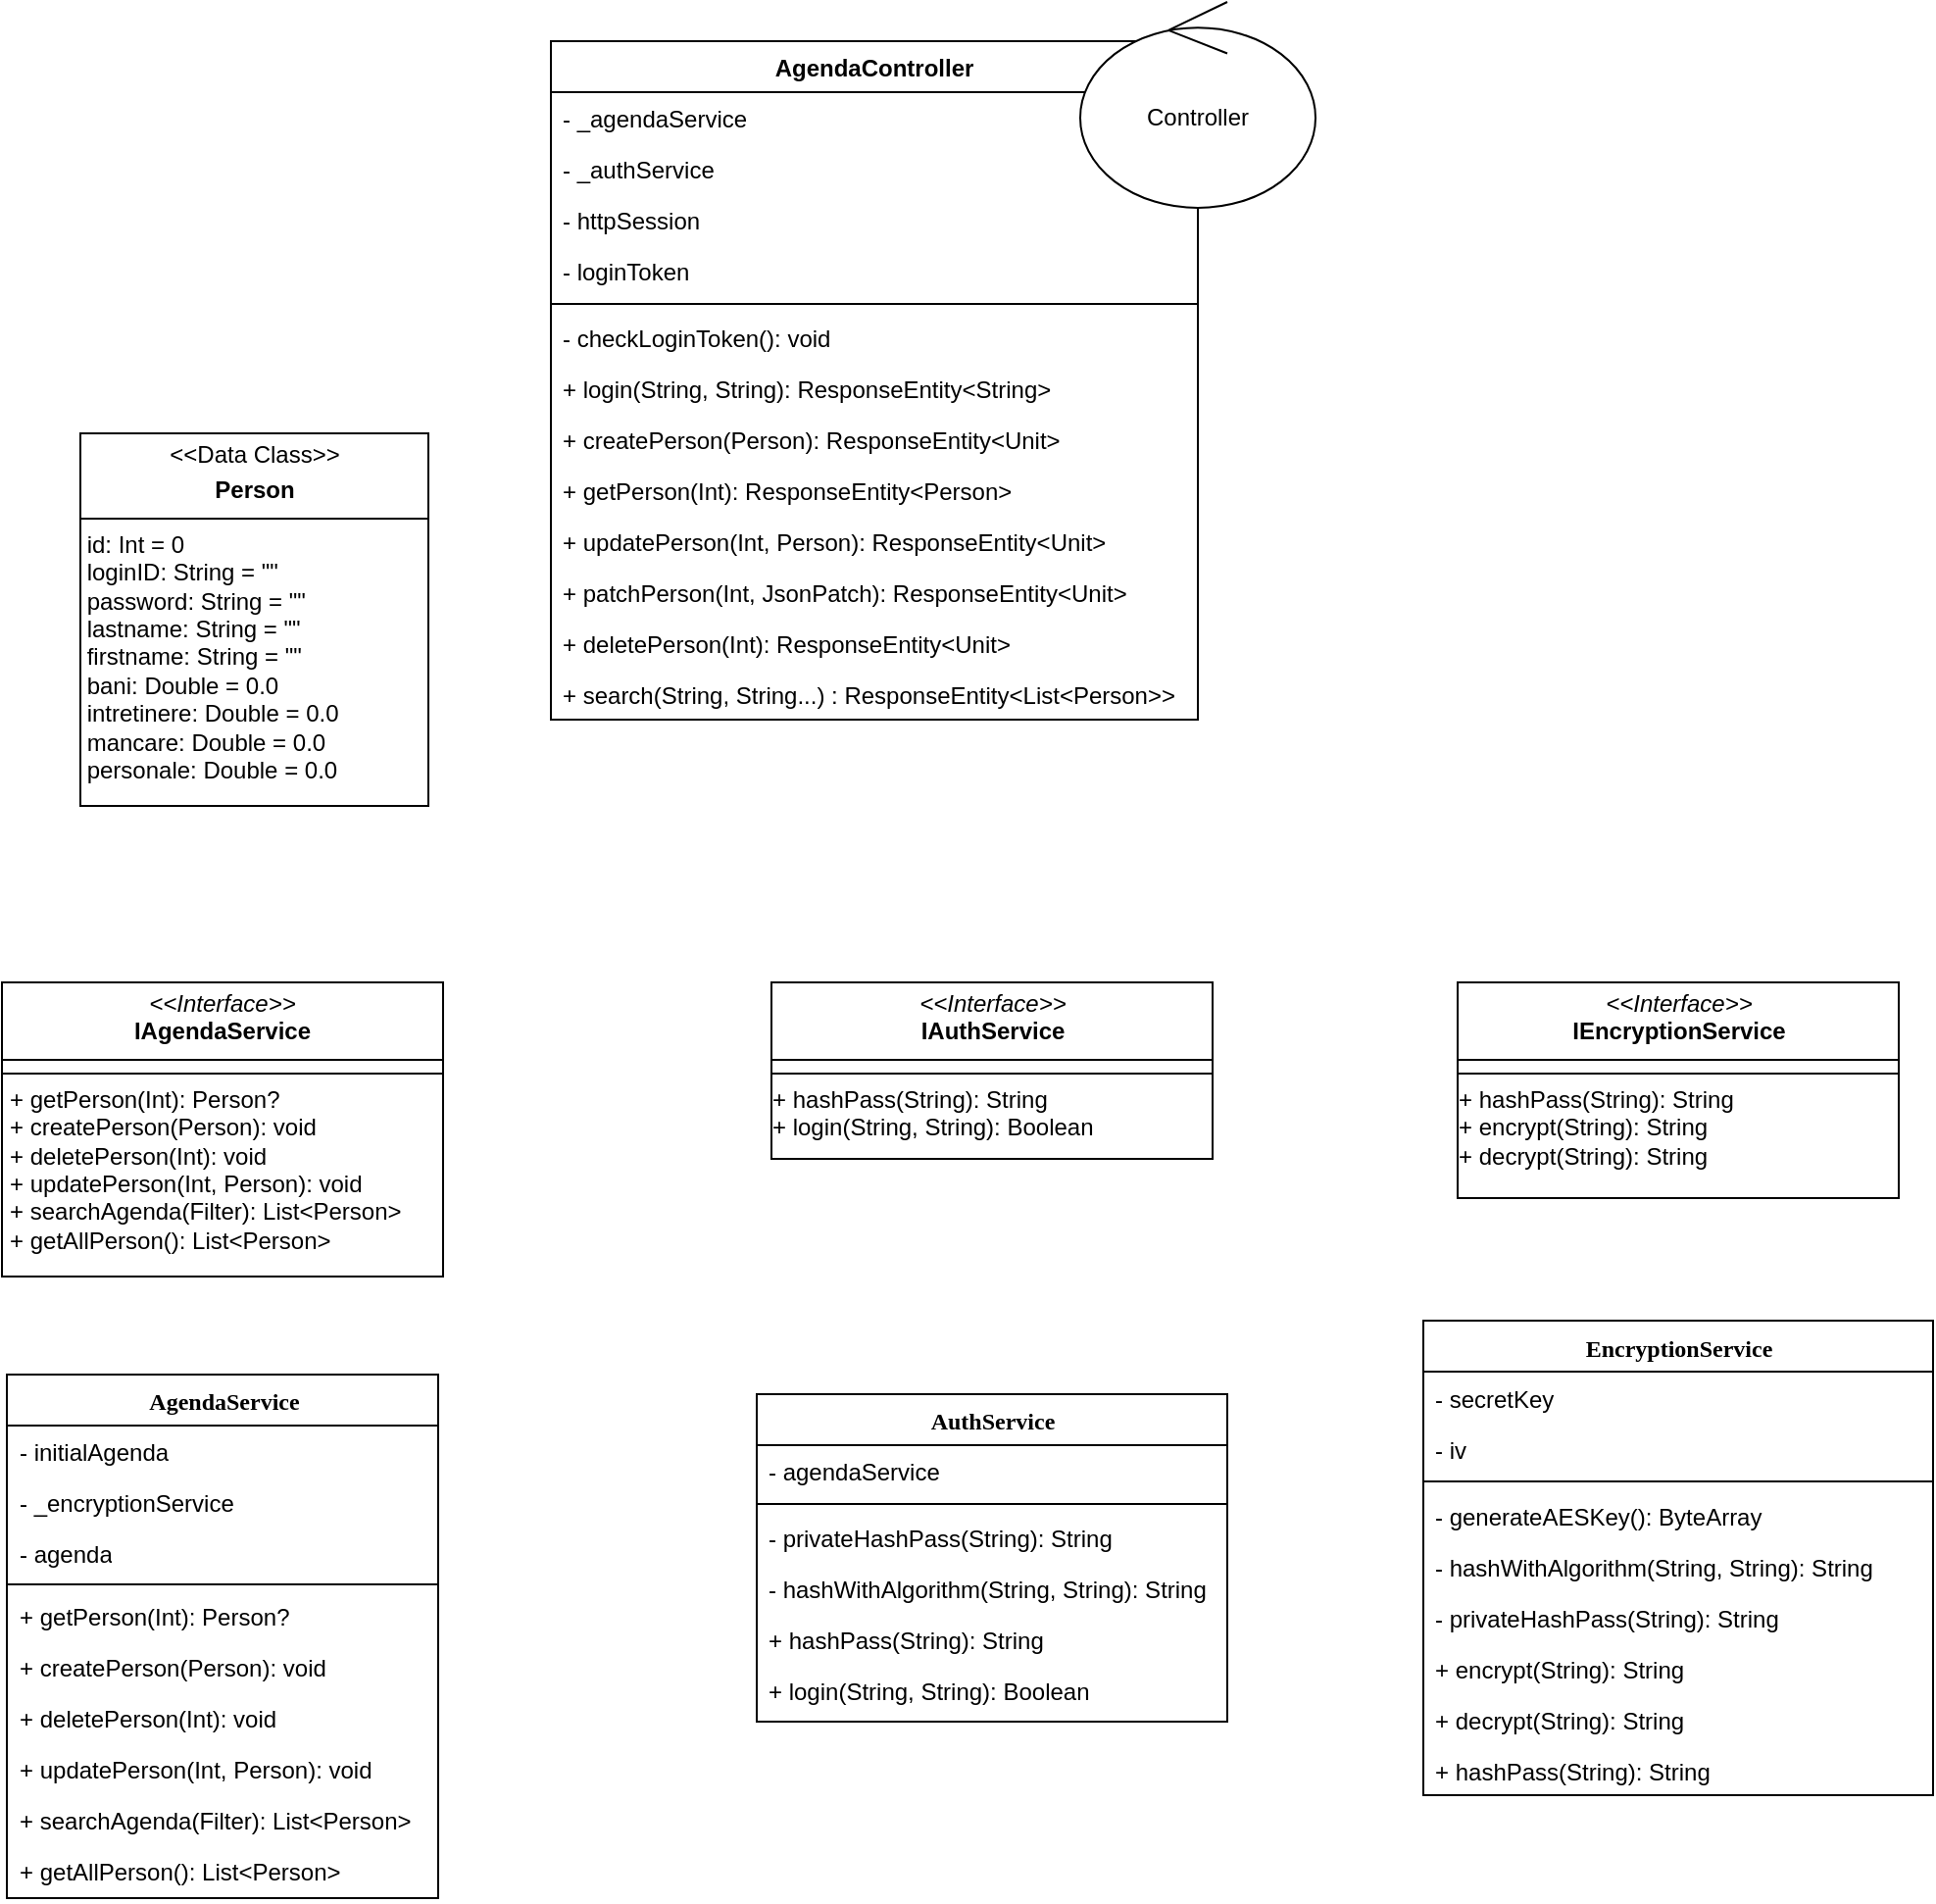 <mxfile version="24.0.7" type="device">
  <diagram name="Page-1" id="9f46799a-70d6-7492-0946-bef42562c5a5">
    <mxGraphModel dx="2049" dy="1851" grid="1" gridSize="10" guides="1" tooltips="1" connect="1" arrows="1" fold="1" page="1" pageScale="1" pageWidth="1100" pageHeight="850" background="none" math="0" shadow="0">
      <root>
        <mxCell id="0" />
        <mxCell id="1" parent="0" />
        <mxCell id="78961159f06e98e8-17" value="AgendaService" style="swimlane;html=1;fontStyle=1;align=center;verticalAlign=top;childLayout=stackLayout;horizontal=1;startSize=26;horizontalStack=0;resizeParent=1;resizeLast=0;collapsible=1;marginBottom=0;swimlaneFillColor=#ffffff;rounded=0;shadow=0;comic=0;labelBackgroundColor=none;strokeWidth=1;fillColor=none;fontFamily=Verdana;fontSize=12" parent="1" vertex="1">
          <mxGeometry x="22.5" y="560" width="220" height="267" as="geometry" />
        </mxCell>
        <mxCell id="78961159f06e98e8-21" value="- initialAgenda" style="text;html=1;strokeColor=none;fillColor=none;align=left;verticalAlign=top;spacingLeft=4;spacingRight=4;whiteSpace=wrap;overflow=hidden;rotatable=0;points=[[0,0.5],[1,0.5]];portConstraint=eastwest;" parent="78961159f06e98e8-17" vertex="1">
          <mxGeometry y="26" width="220" height="26" as="geometry" />
        </mxCell>
        <mxCell id="78961159f06e98e8-23" value="- _encryptionService" style="text;html=1;strokeColor=none;fillColor=none;align=left;verticalAlign=top;spacingLeft=4;spacingRight=4;whiteSpace=wrap;overflow=hidden;rotatable=0;points=[[0,0.5],[1,0.5]];portConstraint=eastwest;" parent="78961159f06e98e8-17" vertex="1">
          <mxGeometry y="52" width="220" height="26" as="geometry" />
        </mxCell>
        <mxCell id="xQuGIM2xea6-HzUAG3uX-1" value="- agenda" style="text;html=1;strokeColor=none;fillColor=none;align=left;verticalAlign=top;spacingLeft=4;spacingRight=4;whiteSpace=wrap;overflow=hidden;rotatable=0;points=[[0,0.5],[1,0.5]];portConstraint=eastwest;" vertex="1" parent="78961159f06e98e8-17">
          <mxGeometry y="78" width="220" height="26" as="geometry" />
        </mxCell>
        <mxCell id="78961159f06e98e8-19" value="" style="line;html=1;strokeWidth=1;fillColor=none;align=left;verticalAlign=middle;spacingTop=-1;spacingLeft=3;spacingRight=3;rotatable=0;labelPosition=right;points=[];portConstraint=eastwest;" parent="78961159f06e98e8-17" vertex="1">
          <mxGeometry y="104" width="220" height="6" as="geometry" />
        </mxCell>
        <mxCell id="78961159f06e98e8-20" value="+ getPerson(Int): Person?" style="text;html=1;strokeColor=none;fillColor=none;align=left;verticalAlign=top;spacingLeft=4;spacingRight=4;whiteSpace=wrap;overflow=hidden;rotatable=0;points=[[0,0.5],[1,0.5]];portConstraint=eastwest;" parent="78961159f06e98e8-17" vertex="1">
          <mxGeometry y="110" width="220" height="26" as="geometry" />
        </mxCell>
        <mxCell id="78961159f06e98e8-27" value="+ createPerson(Person): void" style="text;html=1;strokeColor=none;fillColor=none;align=left;verticalAlign=top;spacingLeft=4;spacingRight=4;whiteSpace=wrap;overflow=hidden;rotatable=0;points=[[0,0.5],[1,0.5]];portConstraint=eastwest;" parent="78961159f06e98e8-17" vertex="1">
          <mxGeometry y="136" width="220" height="26" as="geometry" />
        </mxCell>
        <mxCell id="xQuGIM2xea6-HzUAG3uX-2" value="+ deletePerson(Int): void" style="text;html=1;strokeColor=none;fillColor=none;align=left;verticalAlign=top;spacingLeft=4;spacingRight=4;whiteSpace=wrap;overflow=hidden;rotatable=0;points=[[0,0.5],[1,0.5]];portConstraint=eastwest;" vertex="1" parent="78961159f06e98e8-17">
          <mxGeometry y="162" width="220" height="26" as="geometry" />
        </mxCell>
        <mxCell id="xQuGIM2xea6-HzUAG3uX-3" value="+ updatePerson(Int, Person): void" style="text;html=1;strokeColor=none;fillColor=none;align=left;verticalAlign=top;spacingLeft=4;spacingRight=4;whiteSpace=wrap;overflow=hidden;rotatable=0;points=[[0,0.5],[1,0.5]];portConstraint=eastwest;" vertex="1" parent="78961159f06e98e8-17">
          <mxGeometry y="188" width="220" height="26" as="geometry" />
        </mxCell>
        <mxCell id="xQuGIM2xea6-HzUAG3uX-4" value="+ searchAgenda(Filter): List&amp;lt;Person&amp;gt;" style="text;html=1;strokeColor=none;fillColor=none;align=left;verticalAlign=top;spacingLeft=4;spacingRight=4;whiteSpace=wrap;overflow=hidden;rotatable=0;points=[[0,0.5],[1,0.5]];portConstraint=eastwest;" vertex="1" parent="78961159f06e98e8-17">
          <mxGeometry y="214" width="220" height="26" as="geometry" />
        </mxCell>
        <mxCell id="xQuGIM2xea6-HzUAG3uX-5" value="+ getAllPerson(): List&amp;lt;Person&amp;gt;" style="text;html=1;strokeColor=none;fillColor=none;align=left;verticalAlign=top;spacingLeft=4;spacingRight=4;whiteSpace=wrap;overflow=hidden;rotatable=0;points=[[0,0.5],[1,0.5]];portConstraint=eastwest;" vertex="1" parent="78961159f06e98e8-17">
          <mxGeometry y="240" width="220" height="26" as="geometry" />
        </mxCell>
        <mxCell id="78961159f06e98e8-30" value="AuthService" style="swimlane;html=1;fontStyle=1;align=center;verticalAlign=top;childLayout=stackLayout;horizontal=1;startSize=26;horizontalStack=0;resizeParent=1;resizeLast=0;collapsible=1;marginBottom=0;swimlaneFillColor=#ffffff;rounded=0;shadow=0;comic=0;labelBackgroundColor=none;strokeWidth=1;fillColor=none;fontFamily=Verdana;fontSize=12" parent="1" vertex="1">
          <mxGeometry x="405" y="570" width="240" height="167" as="geometry" />
        </mxCell>
        <mxCell id="78961159f06e98e8-31" value="- agendaService" style="text;html=1;strokeColor=none;fillColor=none;align=left;verticalAlign=top;spacingLeft=4;spacingRight=4;whiteSpace=wrap;overflow=hidden;rotatable=0;points=[[0,0.5],[1,0.5]];portConstraint=eastwest;" parent="78961159f06e98e8-30" vertex="1">
          <mxGeometry y="26" width="240" height="26" as="geometry" />
        </mxCell>
        <mxCell id="78961159f06e98e8-38" value="" style="line;html=1;strokeWidth=1;fillColor=none;align=left;verticalAlign=middle;spacingTop=-1;spacingLeft=3;spacingRight=3;rotatable=0;labelPosition=right;points=[];portConstraint=eastwest;" parent="78961159f06e98e8-30" vertex="1">
          <mxGeometry y="52" width="240" height="8" as="geometry" />
        </mxCell>
        <mxCell id="78961159f06e98e8-39" value="- privateHashPass(String): String" style="text;html=1;strokeColor=none;fillColor=none;align=left;verticalAlign=top;spacingLeft=4;spacingRight=4;whiteSpace=wrap;overflow=hidden;rotatable=0;points=[[0,0.5],[1,0.5]];portConstraint=eastwest;" parent="78961159f06e98e8-30" vertex="1">
          <mxGeometry y="60" width="240" height="26" as="geometry" />
        </mxCell>
        <mxCell id="78961159f06e98e8-40" value="- hashWithAlgorithm(String, String): String" style="text;html=1;strokeColor=none;fillColor=none;align=left;verticalAlign=top;spacingLeft=4;spacingRight=4;whiteSpace=wrap;overflow=hidden;rotatable=0;points=[[0,0.5],[1,0.5]];portConstraint=eastwest;" parent="78961159f06e98e8-30" vertex="1">
          <mxGeometry y="86" width="240" height="26" as="geometry" />
        </mxCell>
        <mxCell id="78961159f06e98e8-42" value="+ hashPass(String): String" style="text;html=1;strokeColor=none;fillColor=none;align=left;verticalAlign=top;spacingLeft=4;spacingRight=4;whiteSpace=wrap;overflow=hidden;rotatable=0;points=[[0,0.5],[1,0.5]];portConstraint=eastwest;" parent="78961159f06e98e8-30" vertex="1">
          <mxGeometry y="112" width="240" height="26" as="geometry" />
        </mxCell>
        <mxCell id="xQuGIM2xea6-HzUAG3uX-6" value="+ login(String, String): Boolean" style="text;html=1;strokeColor=none;fillColor=none;align=left;verticalAlign=top;spacingLeft=4;spacingRight=4;whiteSpace=wrap;overflow=hidden;rotatable=0;points=[[0,0.5],[1,0.5]];portConstraint=eastwest;" vertex="1" parent="78961159f06e98e8-30">
          <mxGeometry y="138" width="240" height="26" as="geometry" />
        </mxCell>
        <mxCell id="78961159f06e98e8-43" value="EncryptionService" style="swimlane;html=1;fontStyle=1;align=center;verticalAlign=top;childLayout=stackLayout;horizontal=1;startSize=26;horizontalStack=0;resizeParent=1;resizeLast=0;collapsible=1;marginBottom=0;swimlaneFillColor=#ffffff;rounded=0;shadow=0;comic=0;labelBackgroundColor=none;strokeWidth=1;fillColor=none;fontFamily=Verdana;fontSize=12" parent="1" vertex="1">
          <mxGeometry x="745" y="532.5" width="260" height="242" as="geometry" />
        </mxCell>
        <mxCell id="78961159f06e98e8-44" value="- secretKey" style="text;html=1;strokeColor=none;fillColor=none;align=left;verticalAlign=top;spacingLeft=4;spacingRight=4;whiteSpace=wrap;overflow=hidden;rotatable=0;points=[[0,0.5],[1,0.5]];portConstraint=eastwest;" parent="78961159f06e98e8-43" vertex="1">
          <mxGeometry y="26" width="260" height="26" as="geometry" />
        </mxCell>
        <mxCell id="78961159f06e98e8-45" value="- iv" style="text;html=1;strokeColor=none;fillColor=none;align=left;verticalAlign=top;spacingLeft=4;spacingRight=4;whiteSpace=wrap;overflow=hidden;rotatable=0;points=[[0,0.5],[1,0.5]];portConstraint=eastwest;" parent="78961159f06e98e8-43" vertex="1">
          <mxGeometry y="52" width="260" height="26" as="geometry" />
        </mxCell>
        <mxCell id="78961159f06e98e8-51" value="" style="line;html=1;strokeWidth=1;fillColor=none;align=left;verticalAlign=middle;spacingTop=-1;spacingLeft=3;spacingRight=3;rotatable=0;labelPosition=right;points=[];portConstraint=eastwest;" parent="78961159f06e98e8-43" vertex="1">
          <mxGeometry y="78" width="260" height="8" as="geometry" />
        </mxCell>
        <mxCell id="78961159f06e98e8-52" value="- generateAESKey(): ByteArray" style="text;html=1;strokeColor=none;fillColor=none;align=left;verticalAlign=top;spacingLeft=4;spacingRight=4;whiteSpace=wrap;overflow=hidden;rotatable=0;points=[[0,0.5],[1,0.5]];portConstraint=eastwest;" parent="78961159f06e98e8-43" vertex="1">
          <mxGeometry y="86" width="260" height="26" as="geometry" />
        </mxCell>
        <mxCell id="78961159f06e98e8-53" value="- hashWithAlgorithm(String, String): String" style="text;html=1;strokeColor=none;fillColor=none;align=left;verticalAlign=top;spacingLeft=4;spacingRight=4;whiteSpace=wrap;overflow=hidden;rotatable=0;points=[[0,0.5],[1,0.5]];portConstraint=eastwest;" parent="78961159f06e98e8-43" vertex="1">
          <mxGeometry y="112" width="260" height="26" as="geometry" />
        </mxCell>
        <mxCell id="xQuGIM2xea6-HzUAG3uX-9" value="- privateHashPass(String): String" style="text;html=1;strokeColor=none;fillColor=none;align=left;verticalAlign=top;spacingLeft=4;spacingRight=4;whiteSpace=wrap;overflow=hidden;rotatable=0;points=[[0,0.5],[1,0.5]];portConstraint=eastwest;" vertex="1" parent="78961159f06e98e8-43">
          <mxGeometry y="138" width="260" height="26" as="geometry" />
        </mxCell>
        <mxCell id="xQuGIM2xea6-HzUAG3uX-8" value="+ encrypt(String): String" style="text;html=1;strokeColor=none;fillColor=none;align=left;verticalAlign=top;spacingLeft=4;spacingRight=4;whiteSpace=wrap;overflow=hidden;rotatable=0;points=[[0,0.5],[1,0.5]];portConstraint=eastwest;" vertex="1" parent="78961159f06e98e8-43">
          <mxGeometry y="164" width="260" height="26" as="geometry" />
        </mxCell>
        <mxCell id="xQuGIM2xea6-HzUAG3uX-7" value="+ decrypt(String): String" style="text;html=1;strokeColor=none;fillColor=none;align=left;verticalAlign=top;spacingLeft=4;spacingRight=4;whiteSpace=wrap;overflow=hidden;rotatable=0;points=[[0,0.5],[1,0.5]];portConstraint=eastwest;" vertex="1" parent="78961159f06e98e8-43">
          <mxGeometry y="190" width="260" height="26" as="geometry" />
        </mxCell>
        <mxCell id="xQuGIM2xea6-HzUAG3uX-10" value="+ hashPass(String): String" style="text;html=1;strokeColor=none;fillColor=none;align=left;verticalAlign=top;spacingLeft=4;spacingRight=4;whiteSpace=wrap;overflow=hidden;rotatable=0;points=[[0,0.5],[1,0.5]];portConstraint=eastwest;" vertex="1" parent="78961159f06e98e8-43">
          <mxGeometry y="216" width="260" height="26" as="geometry" />
        </mxCell>
        <mxCell id="xQuGIM2xea6-HzUAG3uX-15" value="&lt;p style=&quot;margin:0px;margin-top:4px;text-align:center;&quot;&gt;&lt;i&gt;&amp;lt;&amp;lt;Interface&amp;gt;&amp;gt;&lt;/i&gt;&lt;br&gt;&lt;b&gt;IAgendaService&lt;/b&gt;&lt;/p&gt;&lt;hr style=&quot;border-style:solid;&quot; size=&quot;1&quot;&gt;&lt;hr style=&quot;border-style:solid;&quot; size=&quot;1&quot;&gt;&lt;p style=&quot;margin:0px;margin-left:4px;&quot;&gt;+ getPerson(Int): Person?&lt;/p&gt;&lt;p style=&quot;margin:0px;margin-left:4px;&quot;&gt;+ createPerson(Person): void&lt;/p&gt;&lt;p style=&quot;margin:0px;margin-left:4px;&quot;&gt;+ deletePerson(Int): void&lt;/p&gt;&lt;p style=&quot;margin:0px;margin-left:4px;&quot;&gt;+ updatePerson(Int, Person): void&lt;/p&gt;&lt;p style=&quot;margin:0px;margin-left:4px;&quot;&gt;+ searchAgenda(Filter): List&amp;lt;Person&amp;gt;&lt;/p&gt;&lt;p style=&quot;margin:0px;margin-left:4px;&quot;&gt;+ getAllPerson(): List&amp;lt;Person&amp;gt;&lt;br&gt;&lt;/p&gt;" style="verticalAlign=top;align=left;overflow=fill;html=1;whiteSpace=wrap;" vertex="1" parent="1">
          <mxGeometry x="20" y="360" width="225" height="150" as="geometry" />
        </mxCell>
        <mxCell id="xQuGIM2xea6-HzUAG3uX-18" value="&lt;p style=&quot;margin:0px;margin-top:4px;text-align:center;&quot;&gt;&lt;i&gt;&amp;lt;&amp;lt;Interface&amp;gt;&amp;gt;&lt;/i&gt;&lt;br&gt;&lt;b&gt;IAuthService&lt;/b&gt;&lt;/p&gt;&lt;hr style=&quot;border-style:solid;&quot; size=&quot;1&quot;&gt;&lt;hr style=&quot;border-style:solid;&quot; size=&quot;1&quot;&gt;&lt;div&gt;+ hashPass(String): String&lt;/div&gt;&lt;div&gt;+ login(String, String): Boolean&lt;br&gt;&lt;/div&gt;" style="verticalAlign=top;align=left;overflow=fill;html=1;whiteSpace=wrap;" vertex="1" parent="1">
          <mxGeometry x="412.5" y="360" width="225" height="90" as="geometry" />
        </mxCell>
        <mxCell id="xQuGIM2xea6-HzUAG3uX-19" value="&lt;p style=&quot;margin:0px;margin-top:4px;text-align:center;&quot;&gt;&lt;i&gt;&amp;lt;&amp;lt;Interface&amp;gt;&amp;gt;&lt;/i&gt;&lt;br&gt;&lt;b&gt;IEncryptionService&lt;/b&gt;&lt;/p&gt;&lt;hr style=&quot;border-style:solid;&quot; size=&quot;1&quot;&gt;&lt;hr style=&quot;border-style:solid;&quot; size=&quot;1&quot;&gt;&lt;div&gt;+ hashPass(String): String&lt;/div&gt;&lt;div&gt;+ encrypt(String): String&lt;/div&gt;&lt;div&gt;+ decrypt(String): String&lt;br&gt;&lt;/div&gt;" style="verticalAlign=top;align=left;overflow=fill;html=1;whiteSpace=wrap;" vertex="1" parent="1">
          <mxGeometry x="762.5" y="360" width="225" height="110" as="geometry" />
        </mxCell>
        <mxCell id="xQuGIM2xea6-HzUAG3uX-30" value="&lt;p style=&quot;margin:0px;margin-top:4px;text-align:center;&quot;&gt;&amp;lt;&amp;lt;Data Class&amp;gt;&amp;gt;&lt;/p&gt;&lt;p style=&quot;margin:0px;margin-top:4px;text-align:center;&quot;&gt;&lt;b&gt;Person&lt;/b&gt;&lt;/p&gt;&lt;hr style=&quot;border-style:solid;&quot; size=&quot;1&quot;&gt;&lt;div&gt;&amp;nbsp;id: Int = 0&lt;/div&gt;&lt;div&gt;&amp;nbsp;loginID: String = &quot;&quot;&lt;/div&gt;&lt;div&gt;&amp;nbsp;password: String = &quot;&quot;&lt;/div&gt;&lt;div&gt;&amp;nbsp;lastname: String = &quot;&quot;&lt;/div&gt;&lt;div&gt;&amp;nbsp;firstname: String = &quot;&quot;&lt;/div&gt;&lt;div&gt;&amp;nbsp;bani: Double = 0.0&lt;/div&gt;&lt;div&gt;&amp;nbsp;intretinere: Double = 0.0&lt;/div&gt;&lt;div&gt;&amp;nbsp;mancare: Double = 0.0&lt;/div&gt;&lt;div&gt;&amp;nbsp;personale: Double = 0.0&lt;br&gt;&lt;/div&gt;&amp;nbsp; &lt;br&gt;&lt;hr style=&quot;border-style:solid;&quot; size=&quot;1&quot;&gt;" style="verticalAlign=top;align=left;overflow=fill;html=1;whiteSpace=wrap;" vertex="1" parent="1">
          <mxGeometry x="60" y="80" width="177.5" height="190" as="geometry" />
        </mxCell>
        <mxCell id="xQuGIM2xea6-HzUAG3uX-33" value="AgendaController" style="swimlane;fontStyle=1;align=center;verticalAlign=top;childLayout=stackLayout;horizontal=1;startSize=26;horizontalStack=0;resizeParent=1;resizeParentMax=0;resizeLast=0;collapsible=1;marginBottom=0;whiteSpace=wrap;html=1;" vertex="1" parent="1">
          <mxGeometry x="300" y="-120" width="330" height="346" as="geometry" />
        </mxCell>
        <mxCell id="xQuGIM2xea6-HzUAG3uX-34" value="- _agendaService" style="text;strokeColor=none;fillColor=none;align=left;verticalAlign=top;spacingLeft=4;spacingRight=4;overflow=hidden;rotatable=0;points=[[0,0.5],[1,0.5]];portConstraint=eastwest;whiteSpace=wrap;html=1;" vertex="1" parent="xQuGIM2xea6-HzUAG3uX-33">
          <mxGeometry y="26" width="330" height="26" as="geometry" />
        </mxCell>
        <mxCell id="xQuGIM2xea6-HzUAG3uX-37" value="- _authService" style="text;strokeColor=none;fillColor=none;align=left;verticalAlign=top;spacingLeft=4;spacingRight=4;overflow=hidden;rotatable=0;points=[[0,0.5],[1,0.5]];portConstraint=eastwest;whiteSpace=wrap;html=1;" vertex="1" parent="xQuGIM2xea6-HzUAG3uX-33">
          <mxGeometry y="52" width="330" height="26" as="geometry" />
        </mxCell>
        <mxCell id="xQuGIM2xea6-HzUAG3uX-38" value="- httpSession" style="text;strokeColor=none;fillColor=none;align=left;verticalAlign=top;spacingLeft=4;spacingRight=4;overflow=hidden;rotatable=0;points=[[0,0.5],[1,0.5]];portConstraint=eastwest;whiteSpace=wrap;html=1;" vertex="1" parent="xQuGIM2xea6-HzUAG3uX-33">
          <mxGeometry y="78" width="330" height="26" as="geometry" />
        </mxCell>
        <mxCell id="xQuGIM2xea6-HzUAG3uX-39" value="- loginToken" style="text;strokeColor=none;fillColor=none;align=left;verticalAlign=top;spacingLeft=4;spacingRight=4;overflow=hidden;rotatable=0;points=[[0,0.5],[1,0.5]];portConstraint=eastwest;whiteSpace=wrap;html=1;" vertex="1" parent="xQuGIM2xea6-HzUAG3uX-33">
          <mxGeometry y="104" width="330" height="26" as="geometry" />
        </mxCell>
        <mxCell id="xQuGIM2xea6-HzUAG3uX-35" value="" style="line;strokeWidth=1;fillColor=none;align=left;verticalAlign=middle;spacingTop=-1;spacingLeft=3;spacingRight=3;rotatable=0;labelPosition=right;points=[];portConstraint=eastwest;strokeColor=inherit;" vertex="1" parent="xQuGIM2xea6-HzUAG3uX-33">
          <mxGeometry y="130" width="330" height="8" as="geometry" />
        </mxCell>
        <mxCell id="xQuGIM2xea6-HzUAG3uX-48" value="- checkLoginToken(): void" style="text;strokeColor=none;fillColor=none;align=left;verticalAlign=top;spacingLeft=4;spacingRight=4;overflow=hidden;rotatable=0;points=[[0,0.5],[1,0.5]];portConstraint=eastwest;whiteSpace=wrap;html=1;" vertex="1" parent="xQuGIM2xea6-HzUAG3uX-33">
          <mxGeometry y="138" width="330" height="26" as="geometry" />
        </mxCell>
        <mxCell id="xQuGIM2xea6-HzUAG3uX-36" value="+ login(String, String): ResponseEntity&amp;lt;String&amp;gt;" style="text;strokeColor=none;fillColor=none;align=left;verticalAlign=top;spacingLeft=4;spacingRight=4;overflow=hidden;rotatable=0;points=[[0,0.5],[1,0.5]];portConstraint=eastwest;whiteSpace=wrap;html=1;" vertex="1" parent="xQuGIM2xea6-HzUAG3uX-33">
          <mxGeometry y="164" width="330" height="26" as="geometry" />
        </mxCell>
        <mxCell id="xQuGIM2xea6-HzUAG3uX-40" value="+ createPerson(Person): ResponseEntity&amp;lt;Unit&amp;gt;" style="text;strokeColor=none;fillColor=none;align=left;verticalAlign=top;spacingLeft=4;spacingRight=4;overflow=hidden;rotatable=0;points=[[0,0.5],[1,0.5]];portConstraint=eastwest;whiteSpace=wrap;html=1;" vertex="1" parent="xQuGIM2xea6-HzUAG3uX-33">
          <mxGeometry y="190" width="330" height="26" as="geometry" />
        </mxCell>
        <mxCell id="xQuGIM2xea6-HzUAG3uX-41" value="+ getPerson(Int): ResponseEntity&amp;lt;Person&amp;gt;" style="text;strokeColor=none;fillColor=none;align=left;verticalAlign=top;spacingLeft=4;spacingRight=4;overflow=hidden;rotatable=0;points=[[0,0.5],[1,0.5]];portConstraint=eastwest;whiteSpace=wrap;html=1;" vertex="1" parent="xQuGIM2xea6-HzUAG3uX-33">
          <mxGeometry y="216" width="330" height="26" as="geometry" />
        </mxCell>
        <mxCell id="xQuGIM2xea6-HzUAG3uX-42" value="+ updatePerson(Int, Person): ResponseEntity&amp;lt;Unit&amp;gt;" style="text;strokeColor=none;fillColor=none;align=left;verticalAlign=top;spacingLeft=4;spacingRight=4;overflow=hidden;rotatable=0;points=[[0,0.5],[1,0.5]];portConstraint=eastwest;whiteSpace=wrap;html=1;" vertex="1" parent="xQuGIM2xea6-HzUAG3uX-33">
          <mxGeometry y="242" width="330" height="26" as="geometry" />
        </mxCell>
        <mxCell id="xQuGIM2xea6-HzUAG3uX-43" value="+ patchPerson(Int, JsonPatch): ResponseEntity&amp;lt;Unit&amp;gt;" style="text;strokeColor=none;fillColor=none;align=left;verticalAlign=top;spacingLeft=4;spacingRight=4;overflow=hidden;rotatable=0;points=[[0,0.5],[1,0.5]];portConstraint=eastwest;whiteSpace=wrap;html=1;" vertex="1" parent="xQuGIM2xea6-HzUAG3uX-33">
          <mxGeometry y="268" width="330" height="26" as="geometry" />
        </mxCell>
        <mxCell id="xQuGIM2xea6-HzUAG3uX-46" value="+ deletePerson(Int): ResponseEntity&amp;lt;Unit&amp;gt;" style="text;strokeColor=none;fillColor=none;align=left;verticalAlign=top;spacingLeft=4;spacingRight=4;overflow=hidden;rotatable=0;points=[[0,0.5],[1,0.5]];portConstraint=eastwest;whiteSpace=wrap;html=1;" vertex="1" parent="xQuGIM2xea6-HzUAG3uX-33">
          <mxGeometry y="294" width="330" height="26" as="geometry" />
        </mxCell>
        <mxCell id="xQuGIM2xea6-HzUAG3uX-47" value="+ search(String, String...) : ResponseEntity&amp;lt;List&amp;lt;Person&amp;gt;&amp;gt;" style="text;strokeColor=none;fillColor=none;align=left;verticalAlign=top;spacingLeft=4;spacingRight=4;overflow=hidden;rotatable=0;points=[[0,0.5],[1,0.5]];portConstraint=eastwest;whiteSpace=wrap;html=1;" vertex="1" parent="xQuGIM2xea6-HzUAG3uX-33">
          <mxGeometry y="320" width="330" height="26" as="geometry" />
        </mxCell>
        <mxCell id="xQuGIM2xea6-HzUAG3uX-31" value="Controller" style="ellipse;shape=umlControl;whiteSpace=wrap;html=1;" vertex="1" parent="1">
          <mxGeometry x="570" y="-140" width="120" height="105" as="geometry" />
        </mxCell>
      </root>
    </mxGraphModel>
  </diagram>
</mxfile>
